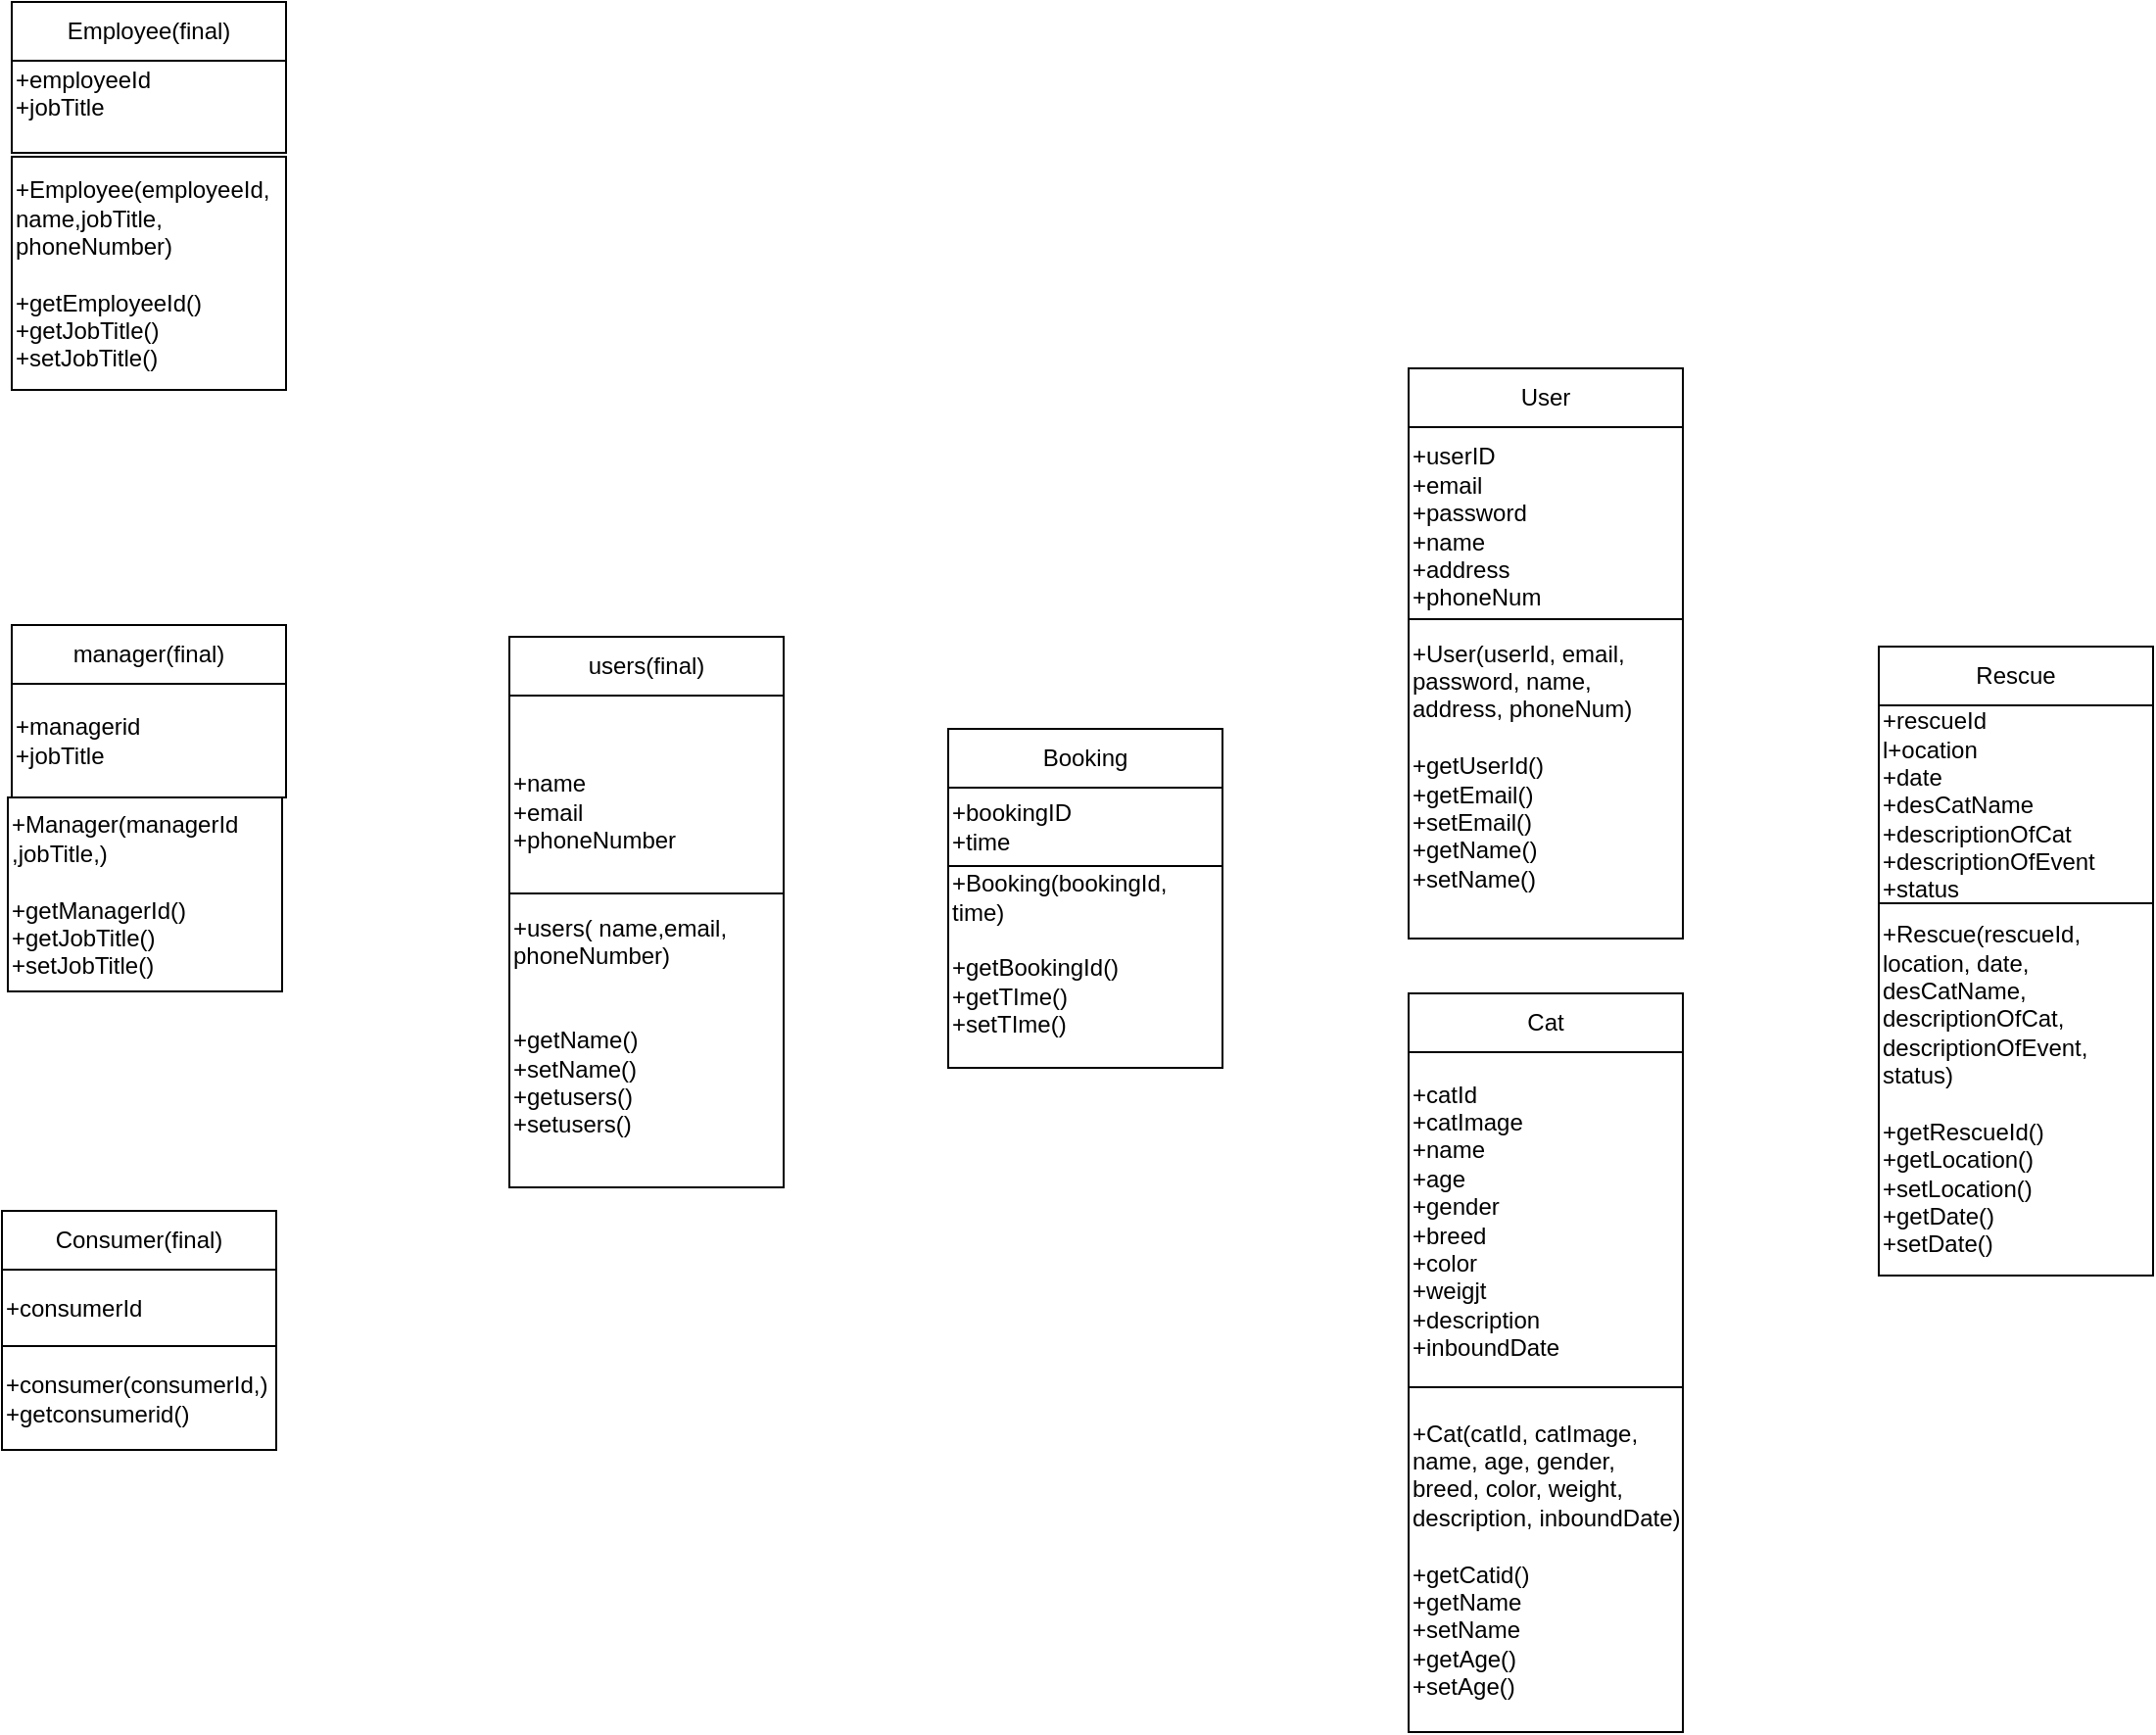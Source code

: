 <mxfile version="26.1.1">
  <diagram name="Page-1" id="BPb7KUuqTN_WfBmcmn8l">
    <mxGraphModel dx="3169" dy="1327" grid="0" gridSize="10" guides="1" tooltips="1" connect="1" arrows="1" fold="1" page="0" pageScale="1" pageWidth="850" pageHeight="1100" math="0" shadow="0">
      <root>
        <mxCell id="0" />
        <mxCell id="1" parent="0" />
        <mxCell id="NuwVipmZnlm5jZXnKbMI-6" value="User" style="swimlane;fontStyle=0;childLayout=stackLayout;horizontal=1;startSize=30;horizontalStack=0;resizeParent=1;resizeParentMax=0;resizeLast=0;collapsible=1;marginBottom=0;whiteSpace=wrap;html=1;" parent="1" vertex="1">
          <mxGeometry x="-306" y="-210" width="140" height="131" as="geometry" />
        </mxCell>
        <mxCell id="NuwVipmZnlm5jZXnKbMI-10" value="+userID&lt;div&gt;+email&lt;/div&gt;&lt;div&gt;+password&lt;/div&gt;&lt;div&gt;+name&lt;/div&gt;&lt;div&gt;+address&lt;/div&gt;&lt;div&gt;+phoneNum&lt;/div&gt;" style="rounded=0;whiteSpace=wrap;html=1;align=left;" parent="NuwVipmZnlm5jZXnKbMI-6" vertex="1">
          <mxGeometry y="30" width="140" height="101" as="geometry" />
        </mxCell>
        <mxCell id="NuwVipmZnlm5jZXnKbMI-11" style="edgeStyle=none;curved=1;rounded=0;orthogonalLoop=1;jettySize=auto;html=1;exitX=0.5;exitY=1;exitDx=0;exitDy=0;fontSize=12;startSize=8;endSize=8;" parent="NuwVipmZnlm5jZXnKbMI-6" source="NuwVipmZnlm5jZXnKbMI-10" target="NuwVipmZnlm5jZXnKbMI-10" edge="1">
          <mxGeometry relative="1" as="geometry" />
        </mxCell>
        <mxCell id="NuwVipmZnlm5jZXnKbMI-12" value="&lt;div style=&quot;&quot;&gt;&lt;span style=&quot;background-color: transparent;&quot;&gt;+User(userId, email, password, name, address, phoneNum)&lt;/span&gt;&lt;/div&gt;&lt;div style=&quot;&quot;&gt;&lt;span style=&quot;background-color: transparent;&quot;&gt;&lt;br&gt;&lt;/span&gt;&lt;/div&gt;&lt;div style=&quot;&quot;&gt;&lt;span style=&quot;background-color: transparent; color: light-dark(rgb(0, 0, 0), rgb(255, 255, 255));&quot;&gt;+getUserId()&lt;/span&gt;&lt;/div&gt;&lt;div style=&quot;&quot;&gt;+getEmail()&lt;/div&gt;&lt;div style=&quot;&quot;&gt;+setEmail()&lt;/div&gt;&lt;div style=&quot;&quot;&gt;+getName()&lt;/div&gt;&lt;div style=&quot;&quot;&gt;+setName()&lt;/div&gt;&lt;div&gt;&lt;br&gt;&lt;/div&gt;" style="rounded=0;whiteSpace=wrap;html=1;align=left;" parent="1" vertex="1">
          <mxGeometry x="-306" y="-82" width="140" height="163" as="geometry" />
        </mxCell>
        <mxCell id="NuwVipmZnlm5jZXnKbMI-13" value="Booking" style="swimlane;fontStyle=0;childLayout=stackLayout;horizontal=1;startSize=30;horizontalStack=0;resizeParent=1;resizeParentMax=0;resizeLast=0;collapsible=1;marginBottom=0;whiteSpace=wrap;html=1;" parent="1" vertex="1">
          <mxGeometry x="-541" y="-26" width="140" height="70" as="geometry" />
        </mxCell>
        <mxCell id="NuwVipmZnlm5jZXnKbMI-14" value="+bookingID&lt;br&gt;&lt;div&gt;+time&lt;/div&gt;" style="rounded=0;whiteSpace=wrap;html=1;align=left;" parent="NuwVipmZnlm5jZXnKbMI-13" vertex="1">
          <mxGeometry y="30" width="140" height="40" as="geometry" />
        </mxCell>
        <mxCell id="NuwVipmZnlm5jZXnKbMI-15" style="edgeStyle=none;curved=1;rounded=0;orthogonalLoop=1;jettySize=auto;html=1;exitX=0.5;exitY=1;exitDx=0;exitDy=0;fontSize=12;startSize=8;endSize=8;" parent="NuwVipmZnlm5jZXnKbMI-13" source="NuwVipmZnlm5jZXnKbMI-14" target="NuwVipmZnlm5jZXnKbMI-14" edge="1">
          <mxGeometry relative="1" as="geometry" />
        </mxCell>
        <mxCell id="NuwVipmZnlm5jZXnKbMI-16" value="&lt;div style=&quot;&quot;&gt;+Booking(bookingId, time)&lt;/div&gt;&lt;div style=&quot;&quot;&gt;&lt;br&gt;&lt;/div&gt;&lt;div style=&quot;&quot;&gt;+getBookingId()&lt;/div&gt;&lt;div style=&quot;&quot;&gt;+getTIme()&lt;/div&gt;&lt;div style=&quot;&quot;&gt;+setTIme()&lt;/div&gt;&lt;div style=&quot;&quot;&gt;&lt;br&gt;&lt;/div&gt;" style="rounded=0;whiteSpace=wrap;html=1;align=left;" parent="1" vertex="1">
          <mxGeometry x="-541" y="44" width="140" height="103" as="geometry" />
        </mxCell>
        <mxCell id="NuwVipmZnlm5jZXnKbMI-17" value="Cat" style="swimlane;fontStyle=0;childLayout=stackLayout;horizontal=1;startSize=30;horizontalStack=0;resizeParent=1;resizeParentMax=0;resizeLast=0;collapsible=1;marginBottom=0;whiteSpace=wrap;html=1;" parent="1" vertex="1">
          <mxGeometry x="-306" y="109" width="140" height="201" as="geometry" />
        </mxCell>
        <mxCell id="NuwVipmZnlm5jZXnKbMI-19" style="edgeStyle=none;curved=1;rounded=0;orthogonalLoop=1;jettySize=auto;html=1;exitX=0.5;exitY=1;exitDx=0;exitDy=0;fontSize=12;startSize=8;endSize=8;" parent="NuwVipmZnlm5jZXnKbMI-17" source="NuwVipmZnlm5jZXnKbMI-18" target="NuwVipmZnlm5jZXnKbMI-18" edge="1">
          <mxGeometry relative="1" as="geometry" />
        </mxCell>
        <mxCell id="NuwVipmZnlm5jZXnKbMI-18" value="+catId&lt;div&gt;+catImage&lt;/div&gt;&lt;div&gt;+name&lt;/div&gt;&lt;div&gt;+age&lt;/div&gt;&lt;div&gt;+gender&lt;/div&gt;&lt;div&gt;+breed&lt;/div&gt;&lt;div&gt;+color&lt;/div&gt;&lt;div&gt;+weigjt&lt;/div&gt;&lt;div&gt;+description&lt;/div&gt;&lt;div&gt;+inboundDate&lt;/div&gt;" style="rounded=0;whiteSpace=wrap;html=1;align=left;" parent="NuwVipmZnlm5jZXnKbMI-17" vertex="1">
          <mxGeometry y="30" width="140" height="171" as="geometry" />
        </mxCell>
        <mxCell id="NuwVipmZnlm5jZXnKbMI-20" value="&lt;div style=&quot;&quot;&gt;+Cat(catId, catImage, name, age, gender, breed, color, weight, description, inboundDate)&lt;/div&gt;&lt;div style=&quot;&quot;&gt;&lt;br&gt;&lt;/div&gt;&lt;div style=&quot;&quot;&gt;+getCatid()&lt;/div&gt;&lt;div style=&quot;&quot;&gt;+getName&lt;/div&gt;&lt;div style=&quot;&quot;&gt;+setName&lt;/div&gt;&lt;div style=&quot;&quot;&gt;+getAge()&lt;/div&gt;&lt;div style=&quot;&quot;&gt;+setAge()&lt;/div&gt;" style="rounded=0;whiteSpace=wrap;html=1;align=left;" parent="1" vertex="1">
          <mxGeometry x="-306" y="310" width="140" height="176" as="geometry" />
        </mxCell>
        <mxCell id="NuwVipmZnlm5jZXnKbMI-21" value="manager(final)" style="swimlane;fontStyle=0;childLayout=stackLayout;horizontal=1;startSize=30;horizontalStack=0;resizeParent=1;resizeParentMax=0;resizeLast=0;collapsible=1;marginBottom=0;whiteSpace=wrap;html=1;" parent="1" vertex="1">
          <mxGeometry x="-1019" y="-79" width="140" height="88" as="geometry" />
        </mxCell>
        <mxCell id="NuwVipmZnlm5jZXnKbMI-22" value="+managerid&lt;div&gt;+j&lt;span style=&quot;background-color: transparent; color: light-dark(rgb(0, 0, 0), rgb(255, 255, 255));&quot;&gt;obTitle&lt;/span&gt;&lt;/div&gt;" style="rounded=0;whiteSpace=wrap;html=1;align=left;" parent="NuwVipmZnlm5jZXnKbMI-21" vertex="1">
          <mxGeometry y="30" width="140" height="58" as="geometry" />
        </mxCell>
        <mxCell id="NuwVipmZnlm5jZXnKbMI-23" style="edgeStyle=none;curved=1;rounded=0;orthogonalLoop=1;jettySize=auto;html=1;exitX=0.5;exitY=1;exitDx=0;exitDy=0;fontSize=12;startSize=8;endSize=8;" parent="NuwVipmZnlm5jZXnKbMI-21" source="NuwVipmZnlm5jZXnKbMI-22" target="NuwVipmZnlm5jZXnKbMI-22" edge="1">
          <mxGeometry relative="1" as="geometry" />
        </mxCell>
        <mxCell id="NuwVipmZnlm5jZXnKbMI-24" value="&lt;div style=&quot;&quot;&gt;&lt;div&gt;+Manager(managerId&lt;/div&gt;&lt;div&gt;,jobTitle,&lt;span style=&quot;background-color: transparent; color: light-dark(rgb(0, 0, 0), rgb(255, 255, 255));&quot;&gt;)&lt;/span&gt;&lt;/div&gt;&lt;div&gt;&lt;br&gt;&lt;/div&gt;&lt;/div&gt;&lt;div style=&quot;&quot;&gt;+getManagerId()&lt;/div&gt;&lt;div style=&quot;&quot;&gt;+getJobTitle()&lt;/div&gt;&lt;div style=&quot;&quot;&gt;+setJobTitle()&lt;/div&gt;" style="rounded=0;whiteSpace=wrap;html=1;align=left;" parent="1" vertex="1">
          <mxGeometry x="-1021" y="9" width="140" height="99" as="geometry" />
        </mxCell>
        <mxCell id="NuwVipmZnlm5jZXnKbMI-25" value="Rescue" style="swimlane;fontStyle=0;childLayout=stackLayout;horizontal=1;startSize=30;horizontalStack=0;resizeParent=1;resizeParentMax=0;resizeLast=0;collapsible=1;marginBottom=0;whiteSpace=wrap;html=1;" parent="1" vertex="1">
          <mxGeometry x="-66" y="-68" width="140" height="131" as="geometry" />
        </mxCell>
        <mxCell id="NuwVipmZnlm5jZXnKbMI-26" value="+rescueId&lt;div&gt;l+ocation&lt;/div&gt;&lt;div&gt;+date&lt;/div&gt;&lt;div&gt;+desCatName&lt;/div&gt;&lt;div&gt;+descriptionOfCat&lt;/div&gt;&lt;div&gt;+descriptionOfEvent&lt;/div&gt;&lt;div&gt;+status&lt;/div&gt;" style="rounded=0;whiteSpace=wrap;html=1;align=left;" parent="NuwVipmZnlm5jZXnKbMI-25" vertex="1">
          <mxGeometry y="30" width="140" height="101" as="geometry" />
        </mxCell>
        <mxCell id="NuwVipmZnlm5jZXnKbMI-27" style="edgeStyle=none;curved=1;rounded=0;orthogonalLoop=1;jettySize=auto;html=1;exitX=0.5;exitY=1;exitDx=0;exitDy=0;fontSize=12;startSize=8;endSize=8;" parent="NuwVipmZnlm5jZXnKbMI-25" source="NuwVipmZnlm5jZXnKbMI-26" target="NuwVipmZnlm5jZXnKbMI-26" edge="1">
          <mxGeometry relative="1" as="geometry" />
        </mxCell>
        <mxCell id="NuwVipmZnlm5jZXnKbMI-28" value="&lt;div style=&quot;&quot;&gt;+Rescue(rescueId, location, date, desCatName, descriptionOfCat, descriptionOfEvent, status)&lt;/div&gt;&lt;div style=&quot;&quot;&gt;&lt;br&gt;&lt;/div&gt;&lt;div style=&quot;&quot;&gt;+getRescueId()&lt;/div&gt;&lt;div style=&quot;&quot;&gt;+getLocation()&lt;/div&gt;&lt;div style=&quot;&quot;&gt;+setLocation()&lt;/div&gt;&lt;div style=&quot;&quot;&gt;+getDate()&lt;/div&gt;&lt;div style=&quot;&quot;&gt;+setDate()&lt;/div&gt;" style="rounded=0;whiteSpace=wrap;html=1;align=left;" parent="1" vertex="1">
          <mxGeometry x="-66" y="63" width="140" height="190" as="geometry" />
        </mxCell>
        <mxCell id="lUxtXO4XZfKJDtzL8v3r-1" value="users(final)" style="swimlane;fontStyle=0;childLayout=stackLayout;horizontal=1;startSize=30;horizontalStack=0;resizeParent=1;resizeParentMax=0;resizeLast=0;collapsible=1;marginBottom=0;whiteSpace=wrap;html=1;" vertex="1" parent="1">
          <mxGeometry x="-765" y="-73" width="140" height="133" as="geometry" />
        </mxCell>
        <mxCell id="lUxtXO4XZfKJDtzL8v3r-2" value="&lt;br&gt;&lt;div&gt;+name&lt;/div&gt;&lt;div&gt;+email&lt;/div&gt;&lt;div&gt;+phoneNumber&lt;/div&gt;" style="rounded=0;whiteSpace=wrap;html=1;align=left;" vertex="1" parent="lUxtXO4XZfKJDtzL8v3r-1">
          <mxGeometry y="30" width="140" height="103" as="geometry" />
        </mxCell>
        <mxCell id="lUxtXO4XZfKJDtzL8v3r-3" style="edgeStyle=none;curved=1;rounded=0;orthogonalLoop=1;jettySize=auto;html=1;exitX=0.5;exitY=1;exitDx=0;exitDy=0;fontSize=12;startSize=8;endSize=8;" edge="1" parent="lUxtXO4XZfKJDtzL8v3r-1" source="lUxtXO4XZfKJDtzL8v3r-2" target="lUxtXO4XZfKJDtzL8v3r-2">
          <mxGeometry relative="1" as="geometry" />
        </mxCell>
        <mxCell id="lUxtXO4XZfKJDtzL8v3r-4" value="&lt;div style=&quot;&quot;&gt;&lt;div&gt;+users( name,email,&lt;/div&gt;&lt;div&gt;phoneNumber)&lt;/div&gt;&lt;div&gt;&lt;br&gt;&lt;/div&gt;&lt;/div&gt;&lt;div style=&quot;&quot;&gt;&lt;br&gt;&lt;/div&gt;&lt;div style=&quot;&quot;&gt;+getName()&lt;/div&gt;&lt;div style=&quot;&quot;&gt;+setName()&lt;/div&gt;&lt;div style=&quot;&quot;&gt;+getusers()&lt;/div&gt;&lt;div style=&quot;&quot;&gt;+setusers()&lt;/div&gt;&lt;div style=&quot;&quot;&gt;&lt;br&gt;&lt;/div&gt;" style="rounded=0;whiteSpace=wrap;html=1;align=left;" vertex="1" parent="1">
          <mxGeometry x="-765" y="58" width="140" height="150" as="geometry" />
        </mxCell>
        <mxCell id="lUxtXO4XZfKJDtzL8v3r-5" value="Consumer(final)" style="swimlane;fontStyle=0;childLayout=stackLayout;horizontal=1;startSize=30;horizontalStack=0;resizeParent=1;resizeParentMax=0;resizeLast=0;collapsible=1;marginBottom=0;whiteSpace=wrap;html=1;" vertex="1" parent="1">
          <mxGeometry x="-1024" y="220" width="140" height="69" as="geometry" />
        </mxCell>
        <mxCell id="lUxtXO4XZfKJDtzL8v3r-6" value="+consumerId" style="rounded=0;whiteSpace=wrap;html=1;align=left;" vertex="1" parent="lUxtXO4XZfKJDtzL8v3r-5">
          <mxGeometry y="30" width="140" height="39" as="geometry" />
        </mxCell>
        <mxCell id="lUxtXO4XZfKJDtzL8v3r-7" style="edgeStyle=none;curved=1;rounded=0;orthogonalLoop=1;jettySize=auto;html=1;exitX=0.5;exitY=1;exitDx=0;exitDy=0;fontSize=12;startSize=8;endSize=8;" edge="1" parent="lUxtXO4XZfKJDtzL8v3r-5" source="lUxtXO4XZfKJDtzL8v3r-6" target="lUxtXO4XZfKJDtzL8v3r-6">
          <mxGeometry relative="1" as="geometry" />
        </mxCell>
        <mxCell id="lUxtXO4XZfKJDtzL8v3r-8" value="&lt;div style=&quot;&quot;&gt;&lt;div&gt;+consumer(consumerId,&lt;span style=&quot;background-color: transparent; color: light-dark(rgb(0, 0, 0), rgb(255, 255, 255));&quot;&gt;)&lt;/span&gt;&lt;/div&gt;&lt;/div&gt;&lt;div style=&quot;&quot;&gt;+getconsumerid()&lt;br&gt;&lt;/div&gt;" style="rounded=0;whiteSpace=wrap;html=1;align=left;" vertex="1" parent="1">
          <mxGeometry x="-1024" y="289" width="140" height="53" as="geometry" />
        </mxCell>
        <mxCell id="lUxtXO4XZfKJDtzL8v3r-9" value="Employee(final)" style="swimlane;fontStyle=0;childLayout=stackLayout;horizontal=1;startSize=30;horizontalStack=0;resizeParent=1;resizeParentMax=0;resizeLast=0;collapsible=1;marginBottom=0;whiteSpace=wrap;html=1;" vertex="1" parent="1">
          <mxGeometry x="-1019" y="-397" width="140" height="77" as="geometry" />
        </mxCell>
        <mxCell id="lUxtXO4XZfKJDtzL8v3r-10" value="+employeeId&lt;div&gt;+j&lt;span style=&quot;background-color: transparent; color: light-dark(rgb(0, 0, 0), rgb(255, 255, 255));&quot;&gt;obTitle&lt;/span&gt;&lt;/div&gt;&lt;div&gt;&lt;br&gt;&lt;/div&gt;" style="rounded=0;whiteSpace=wrap;html=1;align=left;" vertex="1" parent="lUxtXO4XZfKJDtzL8v3r-9">
          <mxGeometry y="30" width="140" height="47" as="geometry" />
        </mxCell>
        <mxCell id="lUxtXO4XZfKJDtzL8v3r-11" style="edgeStyle=none;curved=1;rounded=0;orthogonalLoop=1;jettySize=auto;html=1;exitX=0.5;exitY=1;exitDx=0;exitDy=0;fontSize=12;startSize=8;endSize=8;" edge="1" parent="lUxtXO4XZfKJDtzL8v3r-9" source="lUxtXO4XZfKJDtzL8v3r-10" target="lUxtXO4XZfKJDtzL8v3r-10">
          <mxGeometry relative="1" as="geometry" />
        </mxCell>
        <mxCell id="lUxtXO4XZfKJDtzL8v3r-12" value="&lt;div style=&quot;&quot;&gt;&lt;div&gt;+Employee(employeeId, name,jobTitle,&lt;/div&gt;&lt;div&gt;phoneNumber)&lt;/div&gt;&lt;div&gt;&lt;br&gt;&lt;/div&gt;&lt;/div&gt;&lt;div style=&quot;&quot;&gt;+getEmployeeId()&lt;/div&gt;&lt;div style=&quot;&quot;&gt;+getJobTitle()&lt;/div&gt;&lt;div style=&quot;&quot;&gt;+setJobTitle()&lt;/div&gt;" style="rounded=0;whiteSpace=wrap;html=1;align=left;" vertex="1" parent="1">
          <mxGeometry x="-1019" y="-318" width="140" height="119" as="geometry" />
        </mxCell>
        <mxCell id="lUxtXO4XZfKJDtzL8v3r-13" style="edgeStyle=none;curved=1;rounded=0;orthogonalLoop=1;jettySize=auto;html=1;exitX=0.5;exitY=1;exitDx=0;exitDy=0;fontSize=12;startSize=8;endSize=8;" edge="1" parent="1" source="lUxtXO4XZfKJDtzL8v3r-8" target="lUxtXO4XZfKJDtzL8v3r-8">
          <mxGeometry relative="1" as="geometry" />
        </mxCell>
      </root>
    </mxGraphModel>
  </diagram>
</mxfile>
